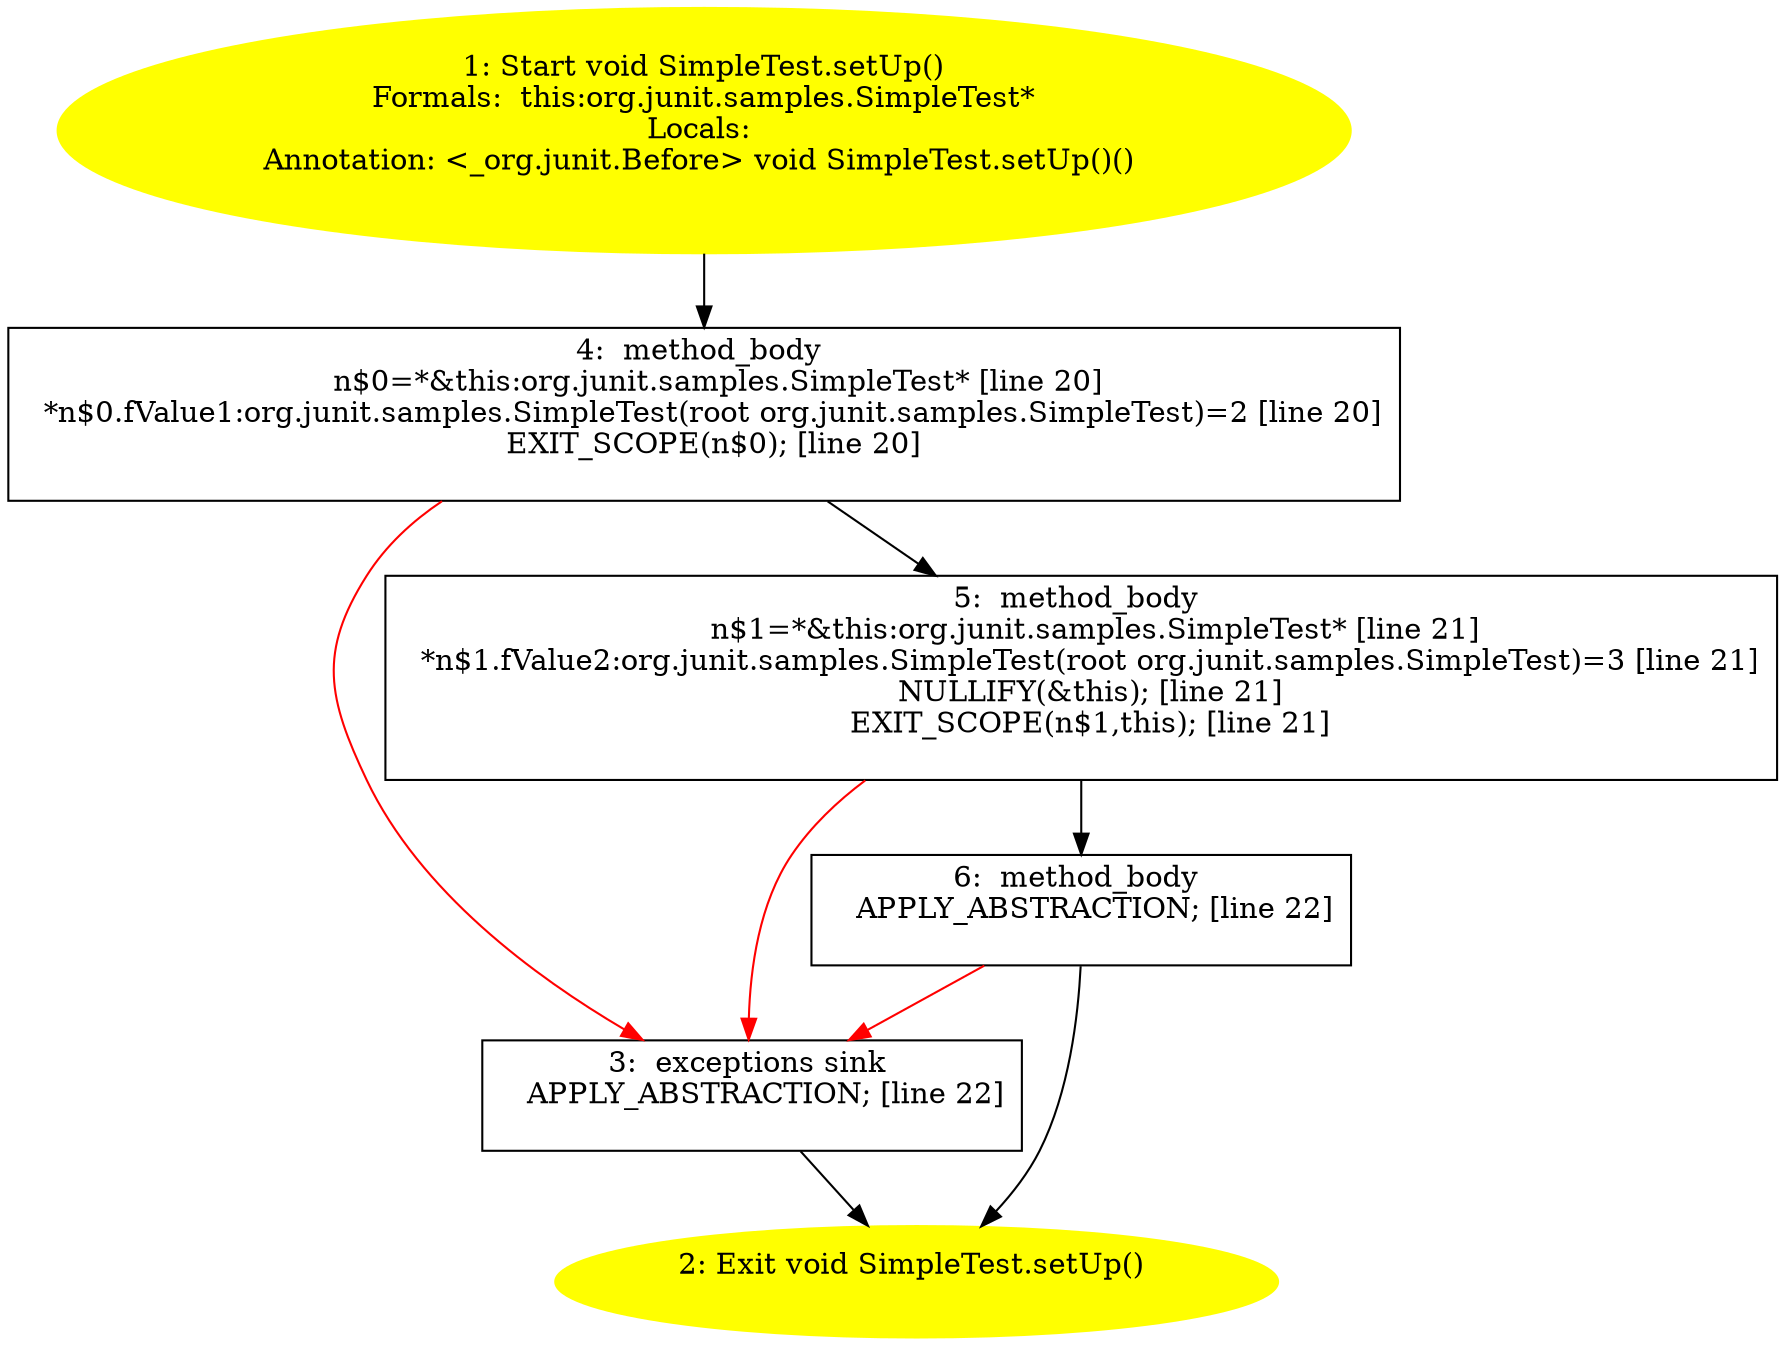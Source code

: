 /* @generated */
digraph cfg {
"org.junit.samples.SimpleTest.setUp():void.9f6e0b2447d5352ca091aa8d29763742_1" [label="1: Start void SimpleTest.setUp()\nFormals:  this:org.junit.samples.SimpleTest*\nLocals: \nAnnotation: <_org.junit.Before> void SimpleTest.setUp()() \n  " color=yellow style=filled]
	

	 "org.junit.samples.SimpleTest.setUp():void.9f6e0b2447d5352ca091aa8d29763742_1" -> "org.junit.samples.SimpleTest.setUp():void.9f6e0b2447d5352ca091aa8d29763742_4" ;
"org.junit.samples.SimpleTest.setUp():void.9f6e0b2447d5352ca091aa8d29763742_2" [label="2: Exit void SimpleTest.setUp() \n  " color=yellow style=filled]
	

"org.junit.samples.SimpleTest.setUp():void.9f6e0b2447d5352ca091aa8d29763742_3" [label="3:  exceptions sink \n   APPLY_ABSTRACTION; [line 22]\n " shape="box"]
	

	 "org.junit.samples.SimpleTest.setUp():void.9f6e0b2447d5352ca091aa8d29763742_3" -> "org.junit.samples.SimpleTest.setUp():void.9f6e0b2447d5352ca091aa8d29763742_2" ;
"org.junit.samples.SimpleTest.setUp():void.9f6e0b2447d5352ca091aa8d29763742_4" [label="4:  method_body \n   n$0=*&this:org.junit.samples.SimpleTest* [line 20]\n  *n$0.fValue1:org.junit.samples.SimpleTest(root org.junit.samples.SimpleTest)=2 [line 20]\n  EXIT_SCOPE(n$0); [line 20]\n " shape="box"]
	

	 "org.junit.samples.SimpleTest.setUp():void.9f6e0b2447d5352ca091aa8d29763742_4" -> "org.junit.samples.SimpleTest.setUp():void.9f6e0b2447d5352ca091aa8d29763742_5" ;
	 "org.junit.samples.SimpleTest.setUp():void.9f6e0b2447d5352ca091aa8d29763742_4" -> "org.junit.samples.SimpleTest.setUp():void.9f6e0b2447d5352ca091aa8d29763742_3" [color="red" ];
"org.junit.samples.SimpleTest.setUp():void.9f6e0b2447d5352ca091aa8d29763742_5" [label="5:  method_body \n   n$1=*&this:org.junit.samples.SimpleTest* [line 21]\n  *n$1.fValue2:org.junit.samples.SimpleTest(root org.junit.samples.SimpleTest)=3 [line 21]\n  NULLIFY(&this); [line 21]\n  EXIT_SCOPE(n$1,this); [line 21]\n " shape="box"]
	

	 "org.junit.samples.SimpleTest.setUp():void.9f6e0b2447d5352ca091aa8d29763742_5" -> "org.junit.samples.SimpleTest.setUp():void.9f6e0b2447d5352ca091aa8d29763742_6" ;
	 "org.junit.samples.SimpleTest.setUp():void.9f6e0b2447d5352ca091aa8d29763742_5" -> "org.junit.samples.SimpleTest.setUp():void.9f6e0b2447d5352ca091aa8d29763742_3" [color="red" ];
"org.junit.samples.SimpleTest.setUp():void.9f6e0b2447d5352ca091aa8d29763742_6" [label="6:  method_body \n   APPLY_ABSTRACTION; [line 22]\n " shape="box"]
	

	 "org.junit.samples.SimpleTest.setUp():void.9f6e0b2447d5352ca091aa8d29763742_6" -> "org.junit.samples.SimpleTest.setUp():void.9f6e0b2447d5352ca091aa8d29763742_2" ;
	 "org.junit.samples.SimpleTest.setUp():void.9f6e0b2447d5352ca091aa8d29763742_6" -> "org.junit.samples.SimpleTest.setUp():void.9f6e0b2447d5352ca091aa8d29763742_3" [color="red" ];
}
